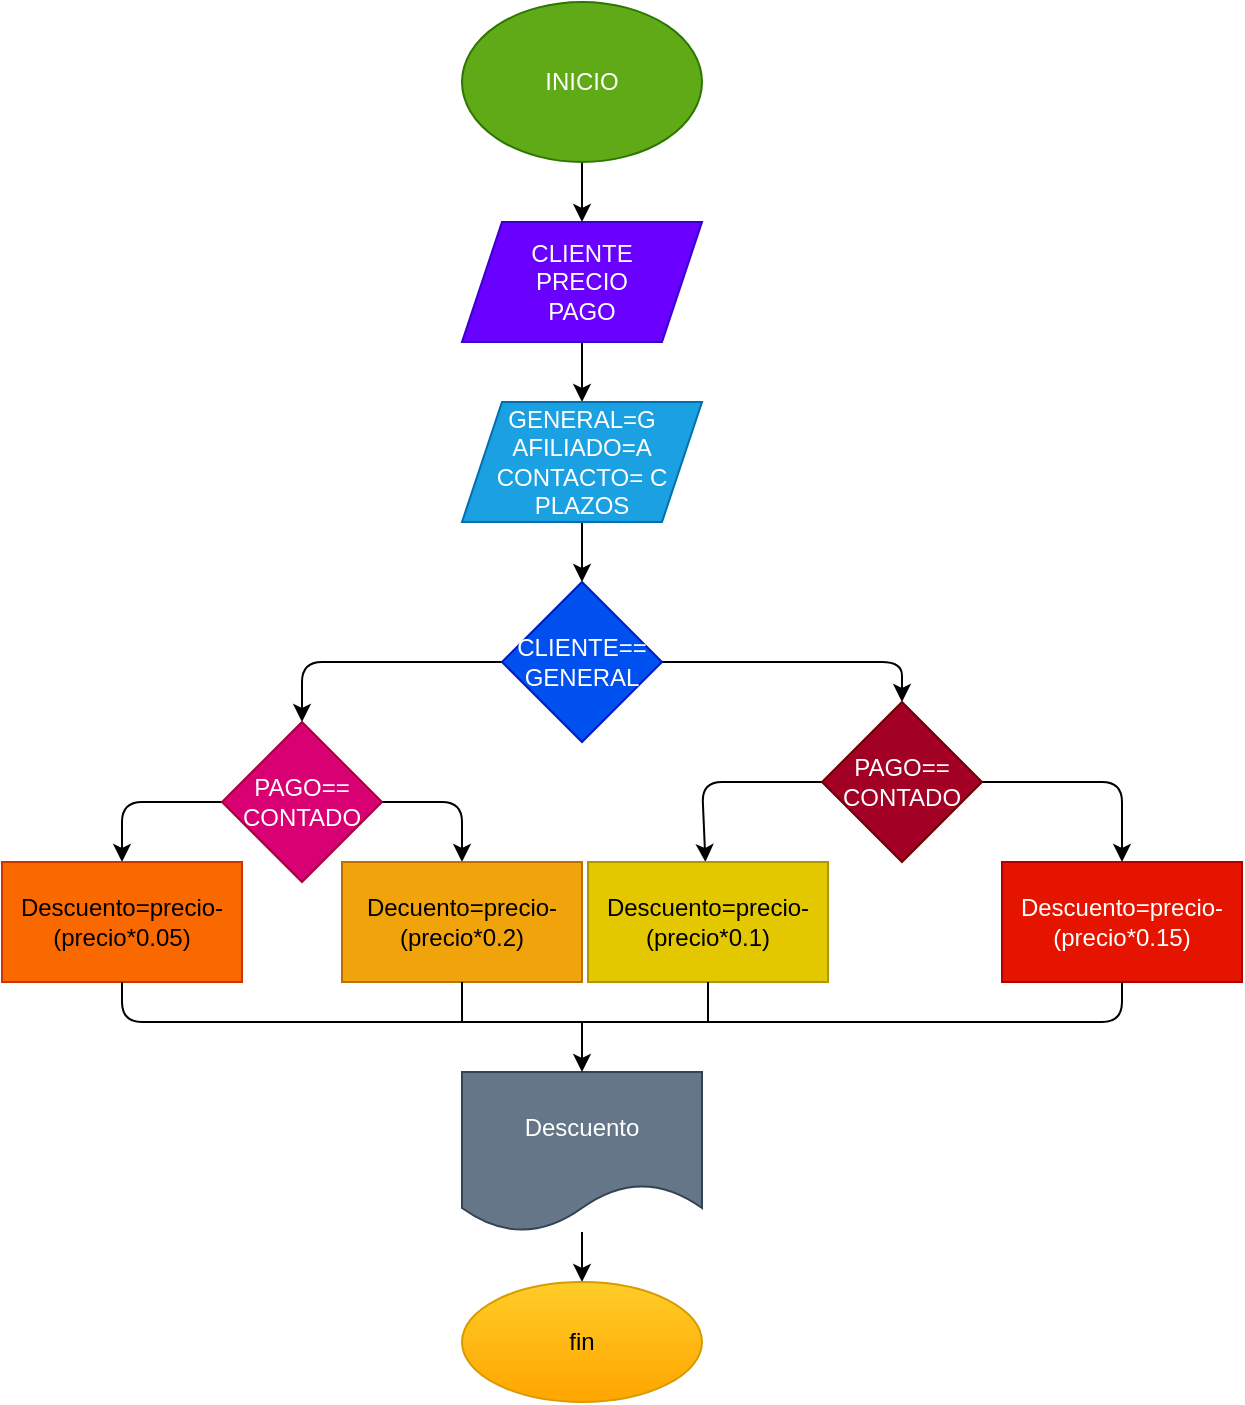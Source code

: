 <mxfile>
    <diagram id="SaYsY3ZczdyW9yQdaauQ" name="Página-1">
        <mxGraphModel dx="1391" dy="478" grid="1" gridSize="10" guides="1" tooltips="1" connect="1" arrows="1" fold="1" page="1" pageScale="1" pageWidth="827" pageHeight="1169" math="0" shadow="0">
            <root>
                <mxCell id="0"/>
                <mxCell id="1" parent="0"/>
                <mxCell id="4" value="" style="edgeStyle=none;html=1;" edge="1" parent="1" source="2" target="3">
                    <mxGeometry relative="1" as="geometry"/>
                </mxCell>
                <mxCell id="2" value="INICIO" style="ellipse;whiteSpace=wrap;html=1;fillColor=#60a917;fontColor=#ffffff;strokeColor=#2D7600;" vertex="1" parent="1">
                    <mxGeometry x="210" y="10" width="120" height="80" as="geometry"/>
                </mxCell>
                <mxCell id="6" value="" style="edgeStyle=none;html=1;" edge="1" parent="1" source="3" target="5">
                    <mxGeometry relative="1" as="geometry"/>
                </mxCell>
                <mxCell id="3" value="CLIENTE&lt;br&gt;PRECIO&lt;br&gt;PAGO" style="shape=parallelogram;perimeter=parallelogramPerimeter;whiteSpace=wrap;html=1;fixedSize=1;fillColor=#6a00ff;fontColor=#ffffff;strokeColor=#3700CC;" vertex="1" parent="1">
                    <mxGeometry x="210" y="120" width="120" height="60" as="geometry"/>
                </mxCell>
                <mxCell id="9" value="" style="edgeStyle=none;html=1;" edge="1" parent="1" source="5" target="8">
                    <mxGeometry relative="1" as="geometry"/>
                </mxCell>
                <mxCell id="5" value="GENERAL=G&lt;br&gt;AFILIADO=A&lt;br&gt;CONTACTO= C&lt;br&gt;PLAZOS" style="shape=parallelogram;perimeter=parallelogramPerimeter;whiteSpace=wrap;html=1;fixedSize=1;fillColor=#1ba1e2;fontColor=#ffffff;strokeColor=#006EAF;" vertex="1" parent="1">
                    <mxGeometry x="210" y="210" width="120" height="60" as="geometry"/>
                </mxCell>
                <mxCell id="11" value="" style="edgeStyle=none;html=1;" edge="1" parent="1" source="8" target="10">
                    <mxGeometry relative="1" as="geometry">
                        <Array as="points">
                            <mxPoint x="390" y="340"/>
                            <mxPoint x="430" y="340"/>
                        </Array>
                    </mxGeometry>
                </mxCell>
                <mxCell id="13" value="" style="edgeStyle=none;html=1;" edge="1" parent="1" source="8" target="12">
                    <mxGeometry relative="1" as="geometry">
                        <Array as="points">
                            <mxPoint x="130" y="340"/>
                        </Array>
                    </mxGeometry>
                </mxCell>
                <mxCell id="8" value="CLIENTE==&lt;br&gt;GENERAL" style="rhombus;whiteSpace=wrap;html=1;fillColor=#0050ef;fontColor=#ffffff;strokeColor=#001DBC;" vertex="1" parent="1">
                    <mxGeometry x="230" y="300" width="80" height="80" as="geometry"/>
                </mxCell>
                <mxCell id="15" value="" style="edgeStyle=none;html=1;" edge="1" parent="1" source="10" target="14">
                    <mxGeometry relative="1" as="geometry">
                        <Array as="points">
                            <mxPoint x="330" y="400"/>
                        </Array>
                    </mxGeometry>
                </mxCell>
                <mxCell id="17" value="" style="edgeStyle=none;html=1;" edge="1" parent="1" source="10" target="16">
                    <mxGeometry relative="1" as="geometry">
                        <Array as="points">
                            <mxPoint x="540" y="400"/>
                        </Array>
                    </mxGeometry>
                </mxCell>
                <mxCell id="10" value="PAGO==&lt;br&gt;CONTADO" style="rhombus;whiteSpace=wrap;html=1;fillColor=#a20025;fontColor=#ffffff;strokeColor=#6F0000;" vertex="1" parent="1">
                    <mxGeometry x="390" y="360" width="80" height="80" as="geometry"/>
                </mxCell>
                <mxCell id="19" value="" style="edgeStyle=none;html=1;entryX=0.5;entryY=0;entryDx=0;entryDy=0;" edge="1" parent="1" source="12" target="18">
                    <mxGeometry relative="1" as="geometry">
                        <Array as="points">
                            <mxPoint x="210" y="410"/>
                        </Array>
                    </mxGeometry>
                </mxCell>
                <mxCell id="21" value="" style="edgeStyle=none;html=1;entryX=0.5;entryY=0;entryDx=0;entryDy=0;" edge="1" parent="1" source="12" target="20">
                    <mxGeometry relative="1" as="geometry">
                        <Array as="points">
                            <mxPoint x="40" y="410"/>
                        </Array>
                    </mxGeometry>
                </mxCell>
                <mxCell id="12" value="PAGO==&lt;br&gt;CONTADO" style="rhombus;whiteSpace=wrap;html=1;fillColor=#d80073;fontColor=#ffffff;strokeColor=#A50040;" vertex="1" parent="1">
                    <mxGeometry x="90" y="370" width="80" height="80" as="geometry"/>
                </mxCell>
                <mxCell id="14" value="Descuento=precio-&lt;br&gt;(precio*0.1)" style="whiteSpace=wrap;html=1;fillColor=#e3c800;fontColor=#000000;strokeColor=#B09500;" vertex="1" parent="1">
                    <mxGeometry x="273" y="440" width="120" height="60" as="geometry"/>
                </mxCell>
                <mxCell id="16" value="Descuento=precio-&lt;br&gt;(precio*0.15)" style="whiteSpace=wrap;html=1;fillColor=#e51400;fontColor=#ffffff;strokeColor=#B20000;" vertex="1" parent="1">
                    <mxGeometry x="480" y="440" width="120" height="60" as="geometry"/>
                </mxCell>
                <mxCell id="18" value="Decuento=precio-&lt;br&gt;(precio*0.2)" style="whiteSpace=wrap;html=1;fillColor=#f0a30a;fontColor=#000000;strokeColor=#BD7000;" vertex="1" parent="1">
                    <mxGeometry x="150" y="440" width="120" height="60" as="geometry"/>
                </mxCell>
                <mxCell id="20" value="Descuento=precio-&lt;br&gt;(precio*0.05)" style="whiteSpace=wrap;html=1;fillColor=#fa6800;fontColor=#000000;strokeColor=#C73500;" vertex="1" parent="1">
                    <mxGeometry x="-20" y="440" width="120" height="60" as="geometry"/>
                </mxCell>
                <mxCell id="28" value="" style="edgeStyle=none;html=1;" edge="1" parent="1" source="22" target="27">
                    <mxGeometry relative="1" as="geometry"/>
                </mxCell>
                <mxCell id="22" value="Descuento" style="shape=document;whiteSpace=wrap;html=1;boundedLbl=1;fillColor=#647687;fontColor=#ffffff;strokeColor=#314354;" vertex="1" parent="1">
                    <mxGeometry x="210" y="545" width="120" height="80" as="geometry"/>
                </mxCell>
                <mxCell id="23" value="" style="endArrow=none;html=1;" edge="1" parent="1">
                    <mxGeometry width="50" height="50" relative="1" as="geometry">
                        <mxPoint x="210" y="500" as="sourcePoint"/>
                        <mxPoint x="210" y="520" as="targetPoint"/>
                    </mxGeometry>
                </mxCell>
                <mxCell id="24" value="" style="endArrow=none;html=1;exitX=0.5;exitY=1;exitDx=0;exitDy=0;entryX=0.5;entryY=1;entryDx=0;entryDy=0;" edge="1" parent="1" source="20" target="16">
                    <mxGeometry width="50" height="50" relative="1" as="geometry">
                        <mxPoint x="230" y="510" as="sourcePoint"/>
                        <mxPoint x="400" y="510" as="targetPoint"/>
                        <Array as="points">
                            <mxPoint x="40" y="520"/>
                            <mxPoint x="540" y="520"/>
                        </Array>
                    </mxGeometry>
                </mxCell>
                <mxCell id="25" value="" style="endArrow=none;html=1;exitX=0.5;exitY=1;exitDx=0;exitDy=0;" edge="1" parent="1" source="14">
                    <mxGeometry width="50" height="50" relative="1" as="geometry">
                        <mxPoint x="170" y="510" as="sourcePoint"/>
                        <mxPoint x="333" y="520" as="targetPoint"/>
                    </mxGeometry>
                </mxCell>
                <mxCell id="26" value="" style="endArrow=classic;html=1;entryX=0.5;entryY=0;entryDx=0;entryDy=0;" edge="1" parent="1" target="22">
                    <mxGeometry width="50" height="50" relative="1" as="geometry">
                        <mxPoint x="270" y="520" as="sourcePoint"/>
                        <mxPoint x="220" y="460" as="targetPoint"/>
                    </mxGeometry>
                </mxCell>
                <mxCell id="27" value="fin" style="ellipse;whiteSpace=wrap;html=1;fillColor=#ffcd28;strokeColor=#d79b00;gradientColor=#ffa500;" vertex="1" parent="1">
                    <mxGeometry x="210" y="650" width="120" height="60" as="geometry"/>
                </mxCell>
            </root>
        </mxGraphModel>
    </diagram>
</mxfile>